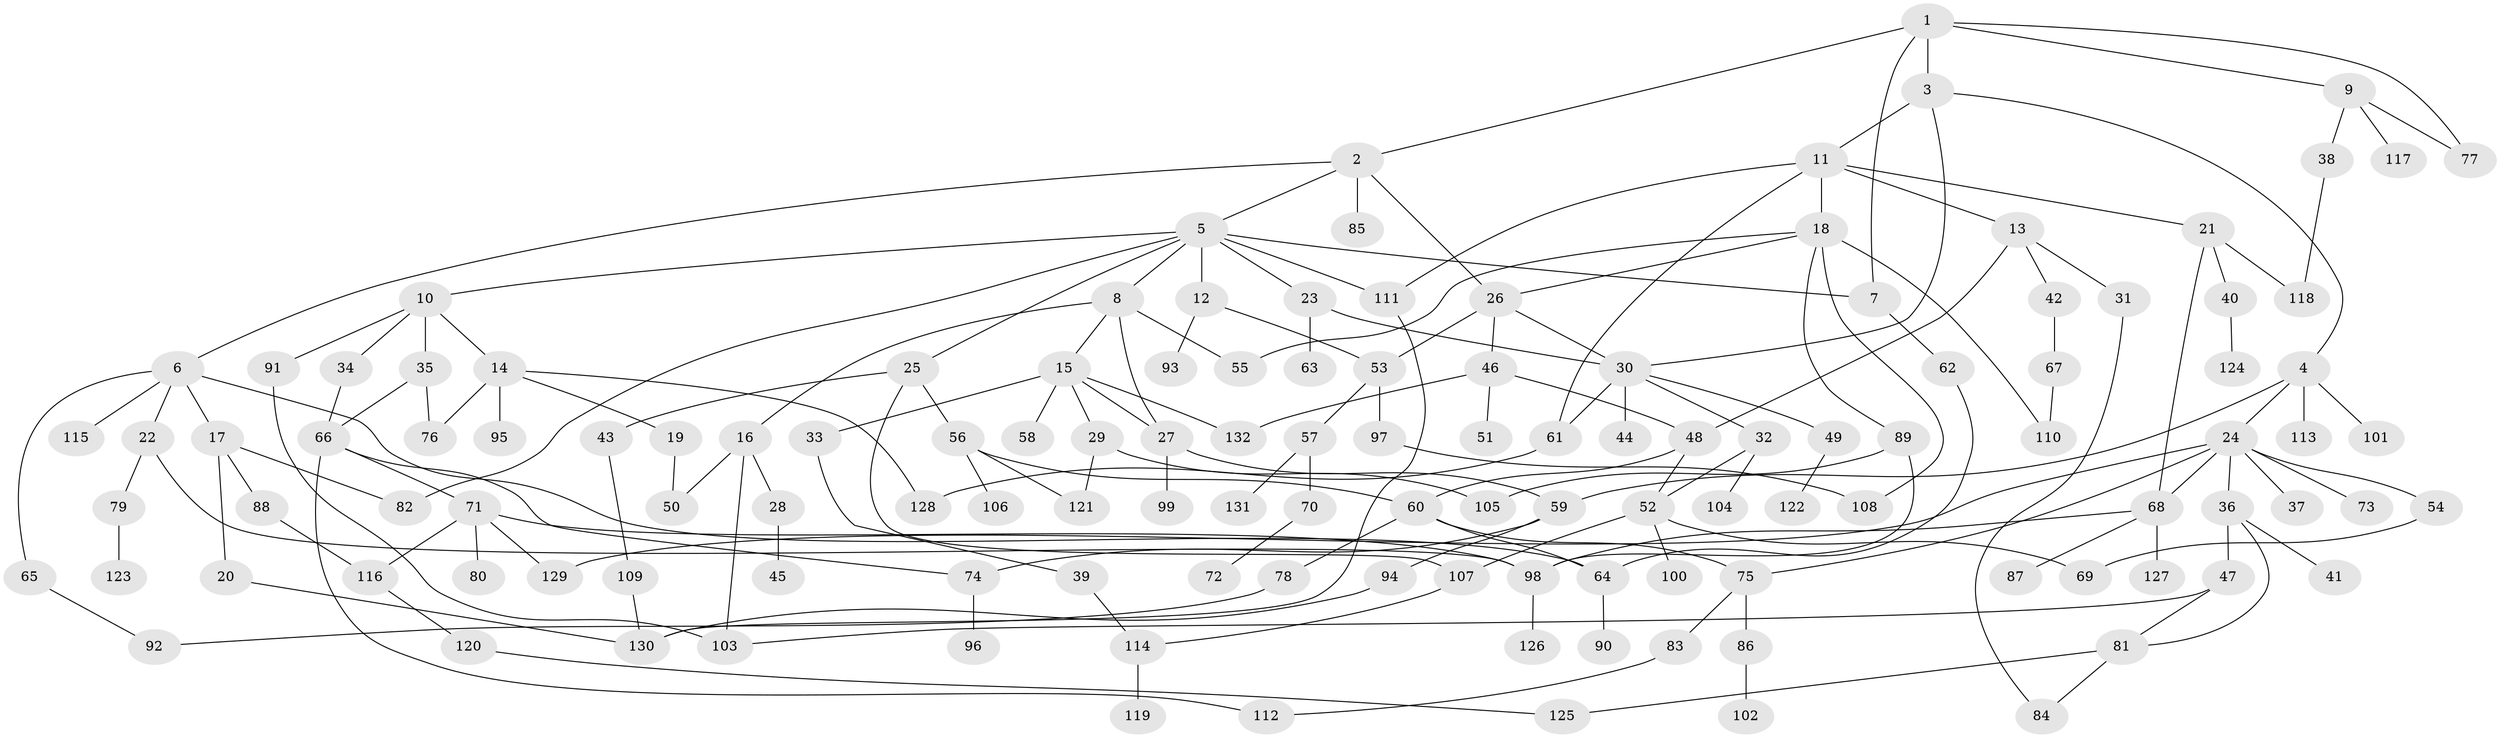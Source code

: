 // coarse degree distribution, {4: 0.07575757575757576, 10: 0.030303030303030304, 18: 0.015151515151515152, 19: 0.015151515151515152, 7: 0.030303030303030304, 2: 0.3939393939393939, 5: 0.06060606060606061, 8: 0.015151515151515152, 6: 0.015151515151515152, 3: 0.09090909090909091, 1: 0.25757575757575757}
// Generated by graph-tools (version 1.1) at 2025/16/03/04/25 18:16:55]
// undirected, 132 vertices, 179 edges
graph export_dot {
graph [start="1"]
  node [color=gray90,style=filled];
  1;
  2;
  3;
  4;
  5;
  6;
  7;
  8;
  9;
  10;
  11;
  12;
  13;
  14;
  15;
  16;
  17;
  18;
  19;
  20;
  21;
  22;
  23;
  24;
  25;
  26;
  27;
  28;
  29;
  30;
  31;
  32;
  33;
  34;
  35;
  36;
  37;
  38;
  39;
  40;
  41;
  42;
  43;
  44;
  45;
  46;
  47;
  48;
  49;
  50;
  51;
  52;
  53;
  54;
  55;
  56;
  57;
  58;
  59;
  60;
  61;
  62;
  63;
  64;
  65;
  66;
  67;
  68;
  69;
  70;
  71;
  72;
  73;
  74;
  75;
  76;
  77;
  78;
  79;
  80;
  81;
  82;
  83;
  84;
  85;
  86;
  87;
  88;
  89;
  90;
  91;
  92;
  93;
  94;
  95;
  96;
  97;
  98;
  99;
  100;
  101;
  102;
  103;
  104;
  105;
  106;
  107;
  108;
  109;
  110;
  111;
  112;
  113;
  114;
  115;
  116;
  117;
  118;
  119;
  120;
  121;
  122;
  123;
  124;
  125;
  126;
  127;
  128;
  129;
  130;
  131;
  132;
  1 -- 2;
  1 -- 3;
  1 -- 9;
  1 -- 77;
  1 -- 7;
  2 -- 5;
  2 -- 6;
  2 -- 85;
  2 -- 26;
  3 -- 4;
  3 -- 11;
  3 -- 30;
  4 -- 24;
  4 -- 101;
  4 -- 113;
  4 -- 59;
  5 -- 7;
  5 -- 8;
  5 -- 10;
  5 -- 12;
  5 -- 23;
  5 -- 25;
  5 -- 82;
  5 -- 111;
  6 -- 17;
  6 -- 22;
  6 -- 64;
  6 -- 65;
  6 -- 115;
  7 -- 62;
  8 -- 15;
  8 -- 16;
  8 -- 55;
  8 -- 27;
  9 -- 38;
  9 -- 77;
  9 -- 117;
  10 -- 14;
  10 -- 34;
  10 -- 35;
  10 -- 91;
  11 -- 13;
  11 -- 18;
  11 -- 21;
  11 -- 111;
  11 -- 61;
  12 -- 93;
  12 -- 53;
  13 -- 31;
  13 -- 42;
  13 -- 48;
  14 -- 19;
  14 -- 95;
  14 -- 128;
  14 -- 76;
  15 -- 27;
  15 -- 29;
  15 -- 33;
  15 -- 58;
  15 -- 132;
  16 -- 28;
  16 -- 103;
  16 -- 50;
  17 -- 20;
  17 -- 82;
  17 -- 88;
  18 -- 26;
  18 -- 89;
  18 -- 110;
  18 -- 55;
  18 -- 108;
  19 -- 50;
  20 -- 130;
  21 -- 40;
  21 -- 118;
  21 -- 68;
  22 -- 79;
  22 -- 98;
  23 -- 63;
  23 -- 30;
  24 -- 36;
  24 -- 37;
  24 -- 54;
  24 -- 68;
  24 -- 73;
  24 -- 75;
  24 -- 129;
  25 -- 43;
  25 -- 56;
  25 -- 107;
  26 -- 46;
  26 -- 53;
  26 -- 30;
  27 -- 59;
  27 -- 99;
  28 -- 45;
  29 -- 105;
  29 -- 121;
  30 -- 32;
  30 -- 44;
  30 -- 49;
  30 -- 61;
  31 -- 84;
  32 -- 52;
  32 -- 104;
  33 -- 39;
  34 -- 66;
  35 -- 76;
  35 -- 66;
  36 -- 41;
  36 -- 47;
  36 -- 81;
  38 -- 118;
  39 -- 114;
  40 -- 124;
  42 -- 67;
  43 -- 109;
  46 -- 48;
  46 -- 51;
  46 -- 132;
  47 -- 81;
  47 -- 103;
  48 -- 60;
  48 -- 52;
  49 -- 122;
  52 -- 100;
  52 -- 107;
  52 -- 69;
  53 -- 57;
  53 -- 97;
  54 -- 69;
  56 -- 60;
  56 -- 106;
  56 -- 121;
  57 -- 70;
  57 -- 131;
  59 -- 94;
  59 -- 74;
  60 -- 78;
  60 -- 75;
  60 -- 64;
  61 -- 128;
  62 -- 64;
  64 -- 90;
  65 -- 92;
  66 -- 71;
  66 -- 74;
  66 -- 112;
  67 -- 110;
  68 -- 87;
  68 -- 127;
  68 -- 98;
  70 -- 72;
  71 -- 80;
  71 -- 116;
  71 -- 129;
  71 -- 98;
  74 -- 96;
  75 -- 83;
  75 -- 86;
  78 -- 92;
  79 -- 123;
  81 -- 84;
  81 -- 125;
  83 -- 112;
  86 -- 102;
  88 -- 116;
  89 -- 105;
  89 -- 98;
  91 -- 103;
  94 -- 130;
  97 -- 108;
  98 -- 126;
  107 -- 114;
  109 -- 130;
  111 -- 130;
  114 -- 119;
  116 -- 120;
  120 -- 125;
}
